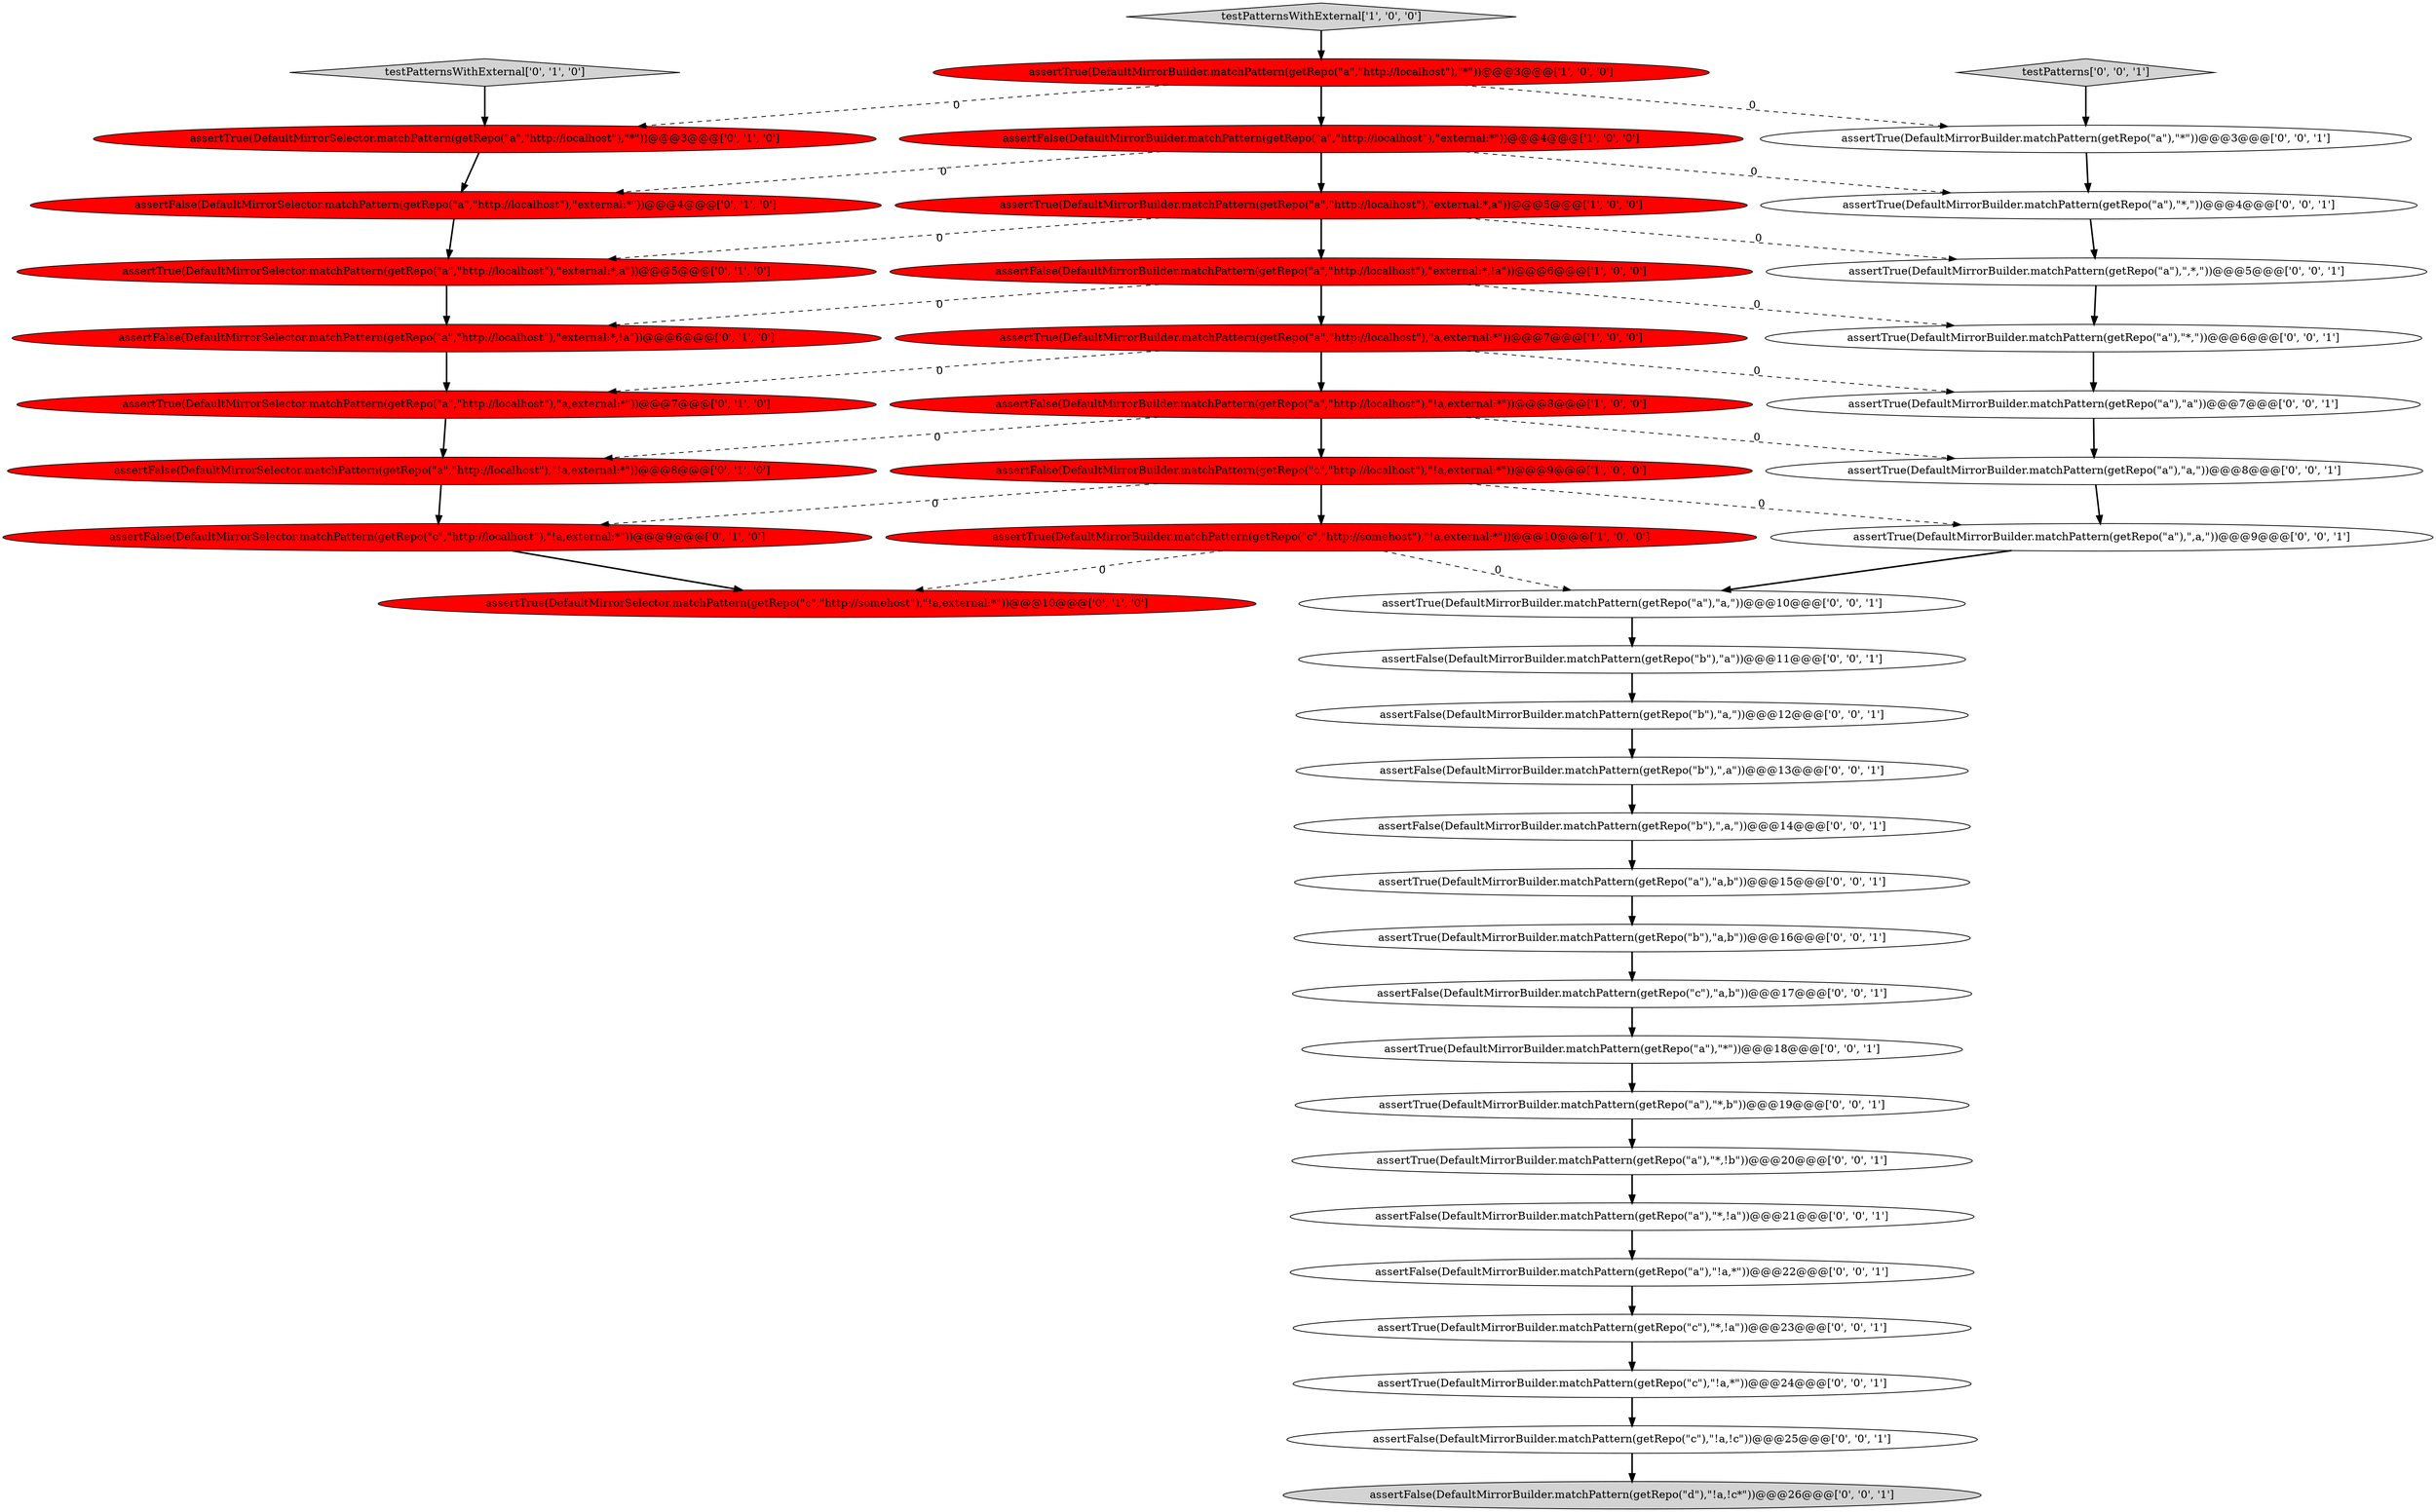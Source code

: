 digraph {
16 [style = filled, label = "assertFalse(DefaultMirrorSelector.matchPattern(getRepo(\"a\",\"http://localhost\"),\"external:*,!a\"))@@@6@@@['0', '1', '0']", fillcolor = red, shape = ellipse image = "AAA1AAABBB2BBB"];
7 [style = filled, label = "assertTrue(DefaultMirrorBuilder.matchPattern(getRepo(\"a\",\"http://localhost\"),\"a,external:*\"))@@@7@@@['1', '0', '0']", fillcolor = red, shape = ellipse image = "AAA1AAABBB1BBB"];
21 [style = filled, label = "assertTrue(DefaultMirrorBuilder.matchPattern(getRepo(\"a\"),\"*,!b\"))@@@20@@@['0', '0', '1']", fillcolor = white, shape = ellipse image = "AAA0AAABBB3BBB"];
10 [style = filled, label = "assertTrue(DefaultMirrorSelector.matchPattern(getRepo(\"a\",\"http://localhost\"),\"a,external:*\"))@@@7@@@['0', '1', '0']", fillcolor = red, shape = ellipse image = "AAA1AAABBB2BBB"];
41 [style = filled, label = "assertTrue(DefaultMirrorBuilder.matchPattern(getRepo(\"a\"),\"a,\"))@@@8@@@['0', '0', '1']", fillcolor = white, shape = ellipse image = "AAA0AAABBB3BBB"];
8 [style = filled, label = "assertFalse(DefaultMirrorBuilder.matchPattern(getRepo(\"c\",\"http://localhost\"),\"!a,external:*\"))@@@9@@@['1', '0', '0']", fillcolor = red, shape = ellipse image = "AAA1AAABBB1BBB"];
19 [style = filled, label = "assertFalse(DefaultMirrorBuilder.matchPattern(getRepo(\"a\"),\"*,!a\"))@@@21@@@['0', '0', '1']", fillcolor = white, shape = ellipse image = "AAA0AAABBB3BBB"];
15 [style = filled, label = "assertTrue(DefaultMirrorSelector.matchPattern(getRepo(\"a\",\"http://localhost\"),\"external:*,a\"))@@@5@@@['0', '1', '0']", fillcolor = red, shape = ellipse image = "AAA1AAABBB2BBB"];
37 [style = filled, label = "assertTrue(DefaultMirrorBuilder.matchPattern(getRepo(\"a\"),\"a,b\"))@@@15@@@['0', '0', '1']", fillcolor = white, shape = ellipse image = "AAA0AAABBB3BBB"];
5 [style = filled, label = "assertFalse(DefaultMirrorBuilder.matchPattern(getRepo(\"a\",\"http://localhost\"),\"external:*,!a\"))@@@6@@@['1', '0', '0']", fillcolor = red, shape = ellipse image = "AAA1AAABBB1BBB"];
22 [style = filled, label = "assertTrue(DefaultMirrorBuilder.matchPattern(getRepo(\"a\"),\"*,b\"))@@@19@@@['0', '0', '1']", fillcolor = white, shape = ellipse image = "AAA0AAABBB3BBB"];
9 [style = filled, label = "assertFalse(DefaultMirrorSelector.matchPattern(getRepo(\"a\",\"http://localhost\"),\"external:*\"))@@@4@@@['0', '1', '0']", fillcolor = red, shape = ellipse image = "AAA1AAABBB2BBB"];
40 [style = filled, label = "assertTrue(DefaultMirrorBuilder.matchPattern(getRepo(\"c\"),\"!a,*\"))@@@24@@@['0', '0', '1']", fillcolor = white, shape = ellipse image = "AAA0AAABBB3BBB"];
0 [style = filled, label = "assertFalse(DefaultMirrorBuilder.matchPattern(getRepo(\"a\",\"http://localhost\"),\"!a,external:*\"))@@@8@@@['1', '0', '0']", fillcolor = red, shape = ellipse image = "AAA1AAABBB1BBB"];
11 [style = filled, label = "assertFalse(DefaultMirrorSelector.matchPattern(getRepo(\"a\",\"http://localhost\"),\"!a,external:*\"))@@@8@@@['0', '1', '0']", fillcolor = red, shape = ellipse image = "AAA1AAABBB2BBB"];
26 [style = filled, label = "assertFalse(DefaultMirrorBuilder.matchPattern(getRepo(\"b\"),\",a\"))@@@13@@@['0', '0', '1']", fillcolor = white, shape = ellipse image = "AAA0AAABBB3BBB"];
32 [style = filled, label = "testPatterns['0', '0', '1']", fillcolor = lightgray, shape = diamond image = "AAA0AAABBB3BBB"];
6 [style = filled, label = "assertTrue(DefaultMirrorBuilder.matchPattern(getRepo(\"a\",\"http://localhost\"),\"external:*,a\"))@@@5@@@['1', '0', '0']", fillcolor = red, shape = ellipse image = "AAA1AAABBB1BBB"];
36 [style = filled, label = "assertFalse(DefaultMirrorBuilder.matchPattern(getRepo(\"c\"),\"!a,!c\"))@@@25@@@['0', '0', '1']", fillcolor = white, shape = ellipse image = "AAA0AAABBB3BBB"];
34 [style = filled, label = "assertFalse(DefaultMirrorBuilder.matchPattern(getRepo(\"b\"),\",a,\"))@@@14@@@['0', '0', '1']", fillcolor = white, shape = ellipse image = "AAA0AAABBB3BBB"];
17 [style = filled, label = "testPatternsWithExternal['0', '1', '0']", fillcolor = lightgray, shape = diamond image = "AAA0AAABBB2BBB"];
23 [style = filled, label = "assertTrue(DefaultMirrorBuilder.matchPattern(getRepo(\"a\"),\"*,\"))@@@6@@@['0', '0', '1']", fillcolor = white, shape = ellipse image = "AAA0AAABBB3BBB"];
4 [style = filled, label = "assertTrue(DefaultMirrorBuilder.matchPattern(getRepo(\"c\",\"http://somehost\"),\"!a,external:*\"))@@@10@@@['1', '0', '0']", fillcolor = red, shape = ellipse image = "AAA1AAABBB1BBB"];
13 [style = filled, label = "assertTrue(DefaultMirrorSelector.matchPattern(getRepo(\"a\",\"http://localhost\"),\"*\"))@@@3@@@['0', '1', '0']", fillcolor = red, shape = ellipse image = "AAA1AAABBB2BBB"];
28 [style = filled, label = "assertTrue(DefaultMirrorBuilder.matchPattern(getRepo(\"a\"),\"a\"))@@@7@@@['0', '0', '1']", fillcolor = white, shape = ellipse image = "AAA0AAABBB3BBB"];
14 [style = filled, label = "assertTrue(DefaultMirrorSelector.matchPattern(getRepo(\"c\",\"http://somehost\"),\"!a,external:*\"))@@@10@@@['0', '1', '0']", fillcolor = red, shape = ellipse image = "AAA1AAABBB2BBB"];
35 [style = filled, label = "assertTrue(DefaultMirrorBuilder.matchPattern(getRepo(\"c\"),\"*,!a\"))@@@23@@@['0', '0', '1']", fillcolor = white, shape = ellipse image = "AAA0AAABBB3BBB"];
42 [style = filled, label = "assertFalse(DefaultMirrorBuilder.matchPattern(getRepo(\"c\"),\"a,b\"))@@@17@@@['0', '0', '1']", fillcolor = white, shape = ellipse image = "AAA0AAABBB3BBB"];
30 [style = filled, label = "assertTrue(DefaultMirrorBuilder.matchPattern(getRepo(\"a\"),\"*\"))@@@3@@@['0', '0', '1']", fillcolor = white, shape = ellipse image = "AAA0AAABBB3BBB"];
31 [style = filled, label = "assertTrue(DefaultMirrorBuilder.matchPattern(getRepo(\"a\"),\",*,\"))@@@5@@@['0', '0', '1']", fillcolor = white, shape = ellipse image = "AAA0AAABBB3BBB"];
20 [style = filled, label = "assertTrue(DefaultMirrorBuilder.matchPattern(getRepo(\"a\"),\",a,\"))@@@9@@@['0', '0', '1']", fillcolor = white, shape = ellipse image = "AAA0AAABBB3BBB"];
39 [style = filled, label = "assertTrue(DefaultMirrorBuilder.matchPattern(getRepo(\"a\"),\"*,\"))@@@4@@@['0', '0', '1']", fillcolor = white, shape = ellipse image = "AAA0AAABBB3BBB"];
12 [style = filled, label = "assertFalse(DefaultMirrorSelector.matchPattern(getRepo(\"c\",\"http://localhost\"),\"!a,external:*\"))@@@9@@@['0', '1', '0']", fillcolor = red, shape = ellipse image = "AAA1AAABBB2BBB"];
27 [style = filled, label = "assertFalse(DefaultMirrorBuilder.matchPattern(getRepo(\"b\"),\"a,\"))@@@12@@@['0', '0', '1']", fillcolor = white, shape = ellipse image = "AAA0AAABBB3BBB"];
24 [style = filled, label = "assertFalse(DefaultMirrorBuilder.matchPattern(getRepo(\"a\"),\"!a,*\"))@@@22@@@['0', '0', '1']", fillcolor = white, shape = ellipse image = "AAA0AAABBB3BBB"];
3 [style = filled, label = "assertFalse(DefaultMirrorBuilder.matchPattern(getRepo(\"a\",\"http://localhost\"),\"external:*\"))@@@4@@@['1', '0', '0']", fillcolor = red, shape = ellipse image = "AAA1AAABBB1BBB"];
38 [style = filled, label = "assertFalse(DefaultMirrorBuilder.matchPattern(getRepo(\"d\"),\"!a,!c*\"))@@@26@@@['0', '0', '1']", fillcolor = lightgray, shape = ellipse image = "AAA0AAABBB3BBB"];
33 [style = filled, label = "assertFalse(DefaultMirrorBuilder.matchPattern(getRepo(\"b\"),\"a\"))@@@11@@@['0', '0', '1']", fillcolor = white, shape = ellipse image = "AAA0AAABBB3BBB"];
2 [style = filled, label = "assertTrue(DefaultMirrorBuilder.matchPattern(getRepo(\"a\",\"http://localhost\"),\"*\"))@@@3@@@['1', '0', '0']", fillcolor = red, shape = ellipse image = "AAA1AAABBB1BBB"];
29 [style = filled, label = "assertTrue(DefaultMirrorBuilder.matchPattern(getRepo(\"a\"),\"*\"))@@@18@@@['0', '0', '1']", fillcolor = white, shape = ellipse image = "AAA0AAABBB3BBB"];
25 [style = filled, label = "assertTrue(DefaultMirrorBuilder.matchPattern(getRepo(\"a\"),\"a,\"))@@@10@@@['0', '0', '1']", fillcolor = white, shape = ellipse image = "AAA0AAABBB3BBB"];
18 [style = filled, label = "assertTrue(DefaultMirrorBuilder.matchPattern(getRepo(\"b\"),\"a,b\"))@@@16@@@['0', '0', '1']", fillcolor = white, shape = ellipse image = "AAA0AAABBB3BBB"];
1 [style = filled, label = "testPatternsWithExternal['1', '0', '0']", fillcolor = lightgray, shape = diamond image = "AAA0AAABBB1BBB"];
31->23 [style = bold, label=""];
25->33 [style = bold, label=""];
21->19 [style = bold, label=""];
16->10 [style = bold, label=""];
24->35 [style = bold, label=""];
5->23 [style = dashed, label="0"];
3->39 [style = dashed, label="0"];
2->3 [style = bold, label=""];
26->34 [style = bold, label=""];
8->20 [style = dashed, label="0"];
22->21 [style = bold, label=""];
3->6 [style = bold, label=""];
8->12 [style = dashed, label="0"];
6->31 [style = dashed, label="0"];
7->0 [style = bold, label=""];
11->12 [style = bold, label=""];
0->11 [style = dashed, label="0"];
15->16 [style = bold, label=""];
32->30 [style = bold, label=""];
41->20 [style = bold, label=""];
20->25 [style = bold, label=""];
33->27 [style = bold, label=""];
42->29 [style = bold, label=""];
2->30 [style = dashed, label="0"];
28->41 [style = bold, label=""];
19->24 [style = bold, label=""];
23->28 [style = bold, label=""];
5->16 [style = dashed, label="0"];
4->25 [style = dashed, label="0"];
35->40 [style = bold, label=""];
6->5 [style = bold, label=""];
0->41 [style = dashed, label="0"];
27->26 [style = bold, label=""];
34->37 [style = bold, label=""];
3->9 [style = dashed, label="0"];
40->36 [style = bold, label=""];
39->31 [style = bold, label=""];
6->15 [style = dashed, label="0"];
9->15 [style = bold, label=""];
2->13 [style = dashed, label="0"];
7->28 [style = dashed, label="0"];
12->14 [style = bold, label=""];
0->8 [style = bold, label=""];
37->18 [style = bold, label=""];
30->39 [style = bold, label=""];
5->7 [style = bold, label=""];
7->10 [style = dashed, label="0"];
18->42 [style = bold, label=""];
1->2 [style = bold, label=""];
17->13 [style = bold, label=""];
13->9 [style = bold, label=""];
36->38 [style = bold, label=""];
8->4 [style = bold, label=""];
29->22 [style = bold, label=""];
4->14 [style = dashed, label="0"];
10->11 [style = bold, label=""];
}
